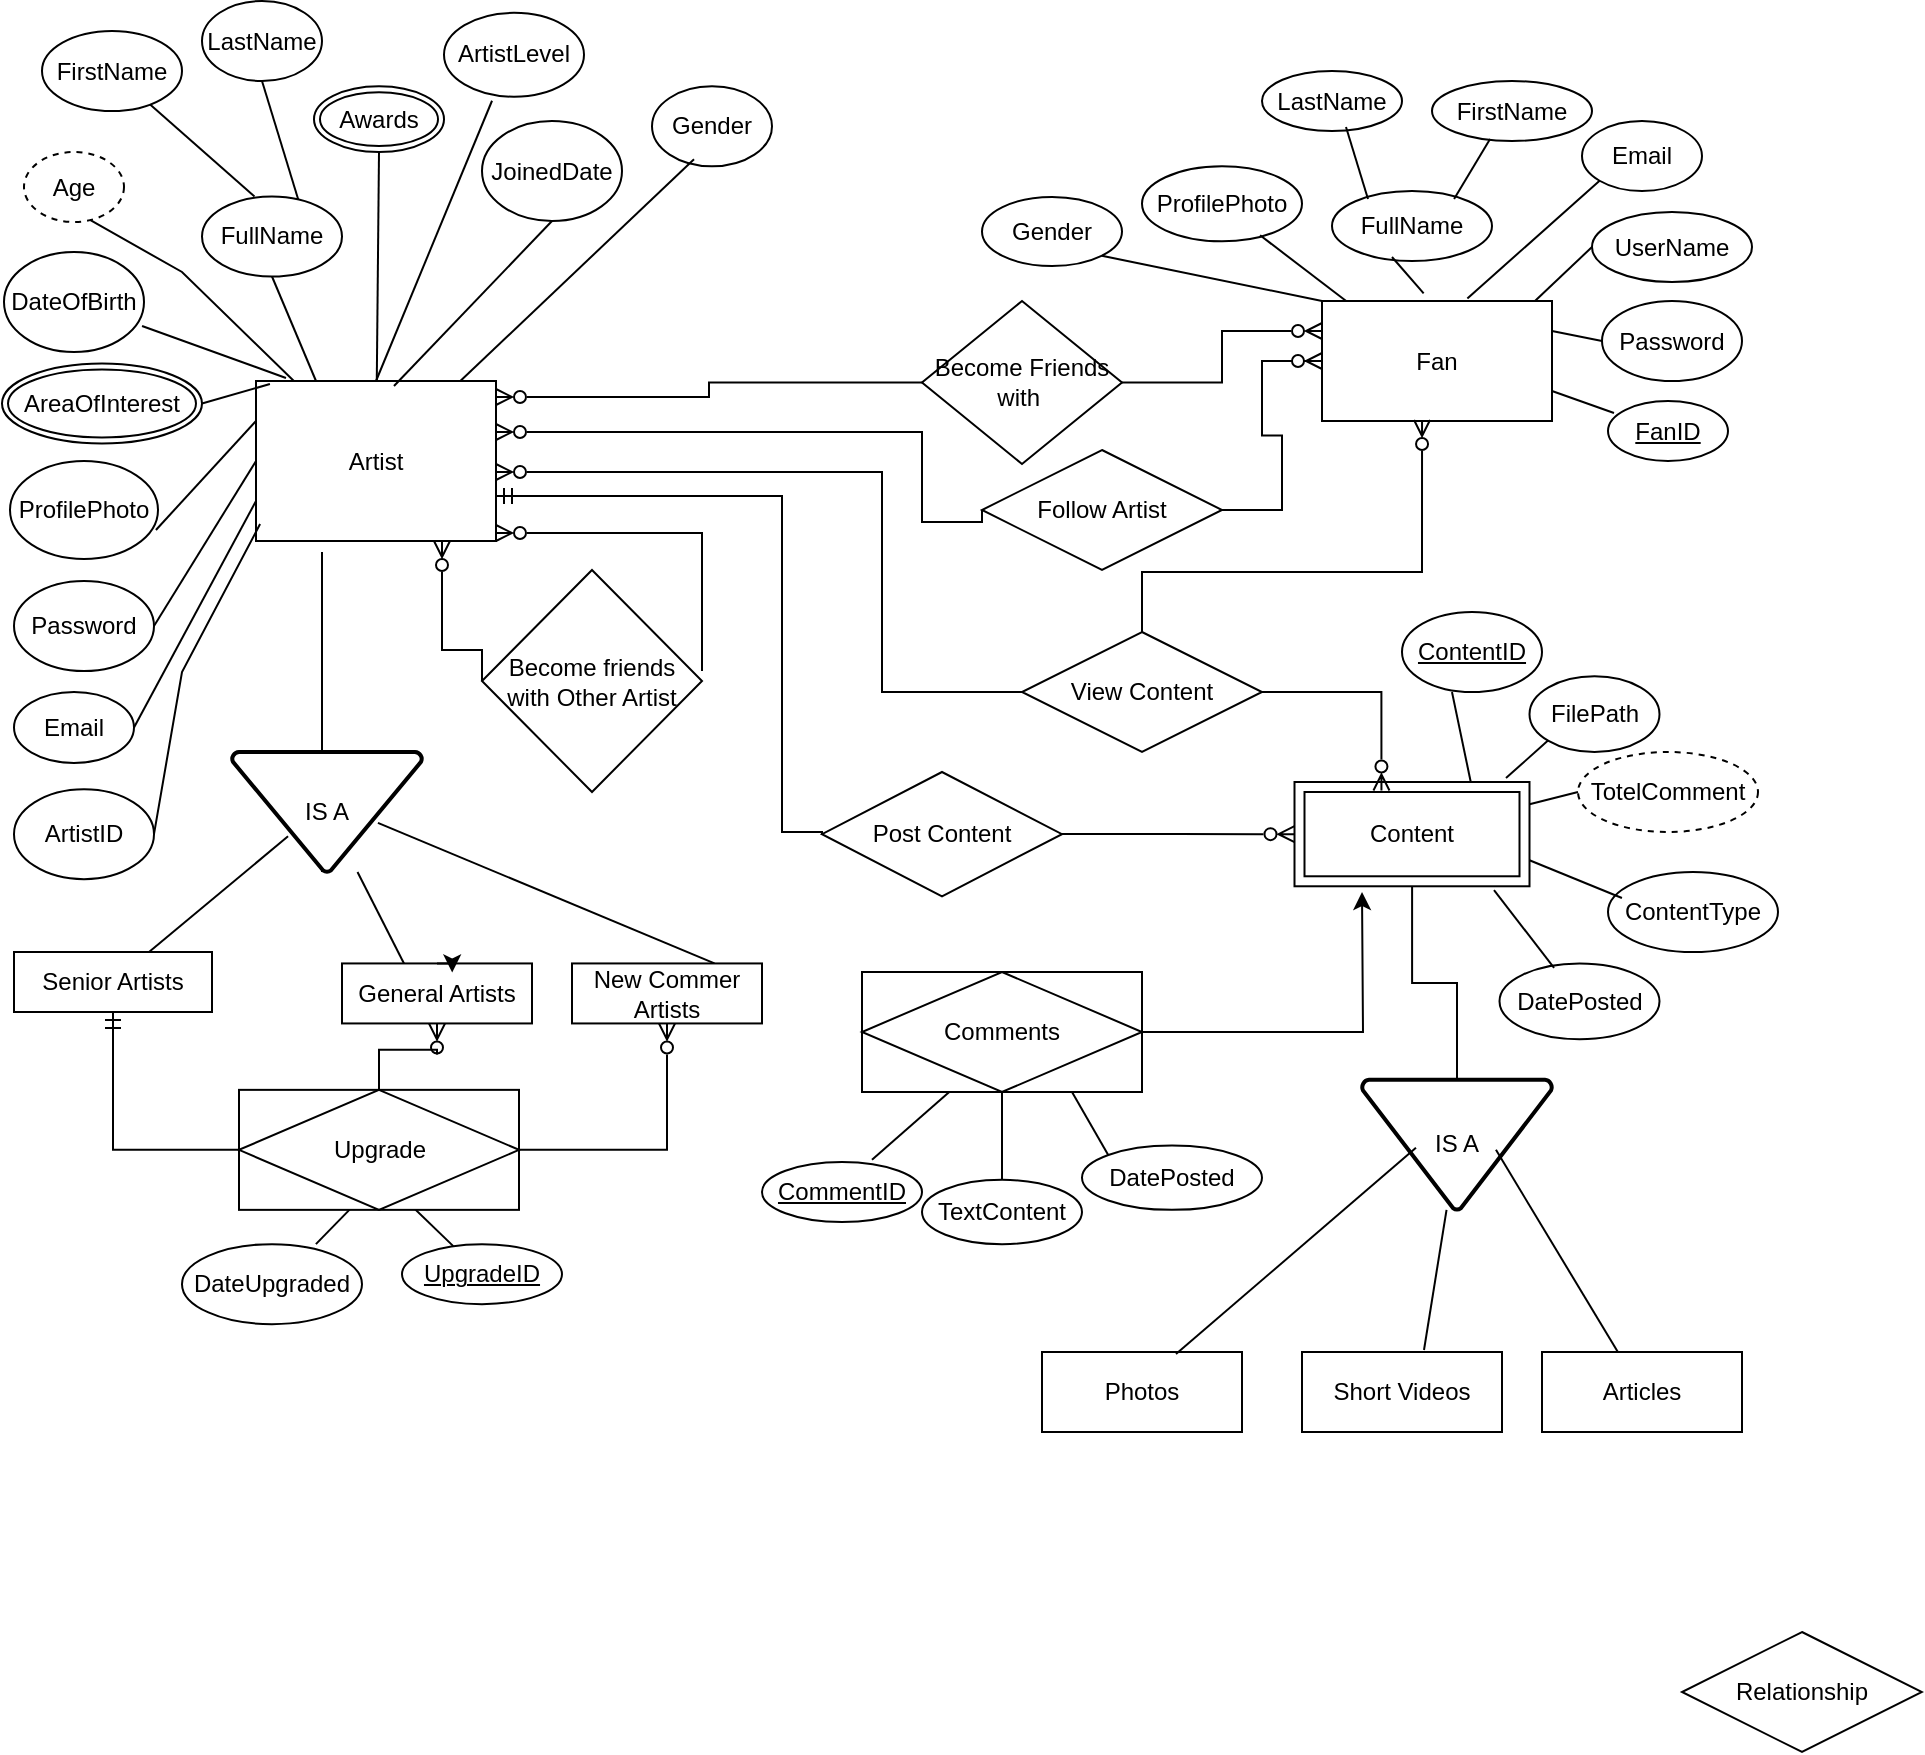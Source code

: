 <mxfile version="24.7.14">
  <diagram id="R2lEEEUBdFMjLlhIrx00" name="Page-1">
    <mxGraphModel dx="909" dy="477" grid="1" gridSize="10" guides="1" tooltips="1" connect="1" arrows="1" fold="1" page="1" pageScale="1" pageWidth="850" pageHeight="1100" math="0" shadow="0" extFonts="Permanent Marker^https://fonts.googleapis.com/css?family=Permanent+Marker">
      <root>
        <mxCell id="0" />
        <mxCell id="1" parent="0" />
        <mxCell id="9mGKXTDG_qa7bDeS5Nxo-1" value="Artist" style="rounded=0;whiteSpace=wrap;html=1;" parent="1" vertex="1">
          <mxGeometry x="227" y="224.5" width="120" height="80" as="geometry" />
        </mxCell>
        <mxCell id="9mGKXTDG_qa7bDeS5Nxo-2" value="Fan" style="rounded=0;whiteSpace=wrap;html=1;" parent="1" vertex="1">
          <mxGeometry x="760" y="184.5" width="115" height="60" as="geometry" />
        </mxCell>
        <mxCell id="9mGKXTDG_qa7bDeS5Nxo-6" value="Email" style="ellipse;whiteSpace=wrap;html=1;" parent="1" vertex="1">
          <mxGeometry x="106" y="380" width="60" height="35.5" as="geometry" />
        </mxCell>
        <mxCell id="9mGKXTDG_qa7bDeS5Nxo-7" value="Password" style="ellipse;whiteSpace=wrap;html=1;" parent="1" vertex="1">
          <mxGeometry x="106" y="324.5" width="70" height="45" as="geometry" />
        </mxCell>
        <mxCell id="9mGKXTDG_qa7bDeS5Nxo-8" value="ProfilePhoto" style="ellipse;whiteSpace=wrap;html=1;" parent="1" vertex="1">
          <mxGeometry x="104" y="264.5" width="74" height="49" as="geometry" />
        </mxCell>
        <mxCell id="9mGKXTDG_qa7bDeS5Nxo-9" value="Age" style="ellipse;whiteSpace=wrap;html=1;dashed=1;" parent="1" vertex="1">
          <mxGeometry x="111" y="110" width="50" height="35" as="geometry" />
        </mxCell>
        <mxCell id="9mGKXTDG_qa7bDeS5Nxo-10" value="DateOfBirth" style="ellipse;whiteSpace=wrap;html=1;" parent="1" vertex="1">
          <mxGeometry x="101" y="160" width="70" height="50" as="geometry" />
        </mxCell>
        <mxCell id="9mGKXTDG_qa7bDeS5Nxo-11" value="FullName" style="ellipse;whiteSpace=wrap;html=1;" parent="1" vertex="1">
          <mxGeometry x="200" y="132.25" width="70" height="40" as="geometry" />
        </mxCell>
        <mxCell id="9mGKXTDG_qa7bDeS5Nxo-12" value="ArtistLevel" style="ellipse;whiteSpace=wrap;html=1;" parent="1" vertex="1">
          <mxGeometry x="321" y="40.43" width="70" height="41.93" as="geometry" />
        </mxCell>
        <mxCell id="9mGKXTDG_qa7bDeS5Nxo-14" value="Gender" style="ellipse;whiteSpace=wrap;html=1;" parent="1" vertex="1">
          <mxGeometry x="425" y="77.14" width="60" height="40" as="geometry" />
        </mxCell>
        <mxCell id="9mGKXTDG_qa7bDeS5Nxo-15" value="ArtistID" style="ellipse;whiteSpace=wrap;html=1;" parent="1" vertex="1">
          <mxGeometry x="106" y="428.57" width="70" height="45" as="geometry" />
        </mxCell>
        <mxCell id="9mGKXTDG_qa7bDeS5Nxo-17" value="" style="endArrow=none;html=1;rounded=0;entryX=1;entryY=0.5;entryDx=0;entryDy=0;exitX=0.058;exitY=0.019;exitDx=0;exitDy=0;exitPerimeter=0;" parent="1" source="9mGKXTDG_qa7bDeS5Nxo-1" target="9mGKXTDG_qa7bDeS5Nxo-46" edge="1">
          <mxGeometry width="50" height="50" relative="1" as="geometry">
            <mxPoint x="220" y="240" as="sourcePoint" />
            <mxPoint x="146.02" y="190.02" as="targetPoint" />
            <Array as="points" />
          </mxGeometry>
        </mxCell>
        <mxCell id="9mGKXTDG_qa7bDeS5Nxo-18" value="" style="endArrow=none;html=1;rounded=0;entryX=0.986;entryY=0.704;entryDx=0;entryDy=0;entryPerimeter=0;exitX=0;exitY=0.25;exitDx=0;exitDy=0;" parent="1" target="9mGKXTDG_qa7bDeS5Nxo-8" edge="1" source="9mGKXTDG_qa7bDeS5Nxo-1">
          <mxGeometry width="50" height="50" relative="1" as="geometry">
            <mxPoint x="230" y="260" as="sourcePoint" />
            <mxPoint x="156.999" y="190.005" as="targetPoint" />
          </mxGeometry>
        </mxCell>
        <mxCell id="9mGKXTDG_qa7bDeS5Nxo-19" value="" style="endArrow=none;html=1;rounded=0;exitX=0;exitY=0.75;exitDx=0;exitDy=0;entryX=1;entryY=0.5;entryDx=0;entryDy=0;" parent="1" source="9mGKXTDG_qa7bDeS5Nxo-1" target="9mGKXTDG_qa7bDeS5Nxo-6" edge="1">
          <mxGeometry width="50" height="50" relative="1" as="geometry">
            <mxPoint x="240" y="284.995" as="sourcePoint" />
            <mxPoint x="159.999" y="251.655" as="targetPoint" />
          </mxGeometry>
        </mxCell>
        <mxCell id="9mGKXTDG_qa7bDeS5Nxo-20" value="" style="endArrow=none;html=1;rounded=0;entryX=1;entryY=0.5;entryDx=0;entryDy=0;exitX=0.017;exitY=0.894;exitDx=0;exitDy=0;exitPerimeter=0;" parent="1" source="9mGKXTDG_qa7bDeS5Nxo-1" target="9mGKXTDG_qa7bDeS5Nxo-15" edge="1">
          <mxGeometry width="50" height="50" relative="1" as="geometry">
            <mxPoint x="230" y="280" as="sourcePoint" />
            <mxPoint x="189.999" y="291.005" as="targetPoint" />
            <Array as="points">
              <mxPoint x="190" y="370" />
            </Array>
          </mxGeometry>
        </mxCell>
        <mxCell id="9mGKXTDG_qa7bDeS5Nxo-22" value="" style="endArrow=none;html=1;rounded=0;exitX=0.125;exitY=-0.019;exitDx=0;exitDy=0;entryX=0.986;entryY=0.74;entryDx=0;entryDy=0;entryPerimeter=0;exitPerimeter=0;" parent="1" source="9mGKXTDG_qa7bDeS5Nxo-1" target="9mGKXTDG_qa7bDeS5Nxo-10" edge="1">
          <mxGeometry width="50" height="50" relative="1" as="geometry">
            <mxPoint x="250" y="225" as="sourcePoint" />
            <mxPoint x="176.999" y="146.655" as="targetPoint" />
          </mxGeometry>
        </mxCell>
        <mxCell id="9mGKXTDG_qa7bDeS5Nxo-23" value="" style="endArrow=none;html=1;rounded=0;entryX=0.66;entryY=0.971;entryDx=0;entryDy=0;entryPerimeter=0;" parent="1" target="9mGKXTDG_qa7bDeS5Nxo-9" edge="1" source="9mGKXTDG_qa7bDeS5Nxo-1">
          <mxGeometry width="50" height="50" relative="1" as="geometry">
            <mxPoint x="240" y="230" as="sourcePoint" />
            <mxPoint x="296.999" y="125.005" as="targetPoint" />
            <Array as="points">
              <mxPoint x="190" y="170" />
            </Array>
          </mxGeometry>
        </mxCell>
        <mxCell id="9mGKXTDG_qa7bDeS5Nxo-24" value="" style="endArrow=none;html=1;rounded=0;entryX=0.343;entryY=1.048;entryDx=0;entryDy=0;entryPerimeter=0;exitX=0.5;exitY=0;exitDx=0;exitDy=0;" parent="1" source="9mGKXTDG_qa7bDeS5Nxo-1" edge="1" target="9mGKXTDG_qa7bDeS5Nxo-12">
          <mxGeometry width="50" height="50" relative="1" as="geometry">
            <mxPoint x="280" y="220" as="sourcePoint" />
            <mxPoint x="210" y="90" as="targetPoint" />
            <Array as="points" />
          </mxGeometry>
        </mxCell>
        <mxCell id="9mGKXTDG_qa7bDeS5Nxo-25" value="" style="endArrow=none;html=1;rounded=0;entryX=0.5;entryY=1;entryDx=0;entryDy=0;exitX=0.25;exitY=0;exitDx=0;exitDy=0;" parent="1" target="9mGKXTDG_qa7bDeS5Nxo-11" edge="1" source="9mGKXTDG_qa7bDeS5Nxo-1">
          <mxGeometry width="50" height="50" relative="1" as="geometry">
            <mxPoint x="320" y="228" as="sourcePoint" />
            <mxPoint x="357.999" y="150.005" as="targetPoint" />
          </mxGeometry>
        </mxCell>
        <mxCell id="9mGKXTDG_qa7bDeS5Nxo-26" value="" style="endArrow=none;html=1;rounded=0;entryX=0.35;entryY=0.913;entryDx=0;entryDy=0;entryPerimeter=0;" parent="1" source="9mGKXTDG_qa7bDeS5Nxo-1" target="9mGKXTDG_qa7bDeS5Nxo-14" edge="1">
          <mxGeometry width="50" height="50" relative="1" as="geometry">
            <mxPoint x="280" y="220" as="sourcePoint" />
            <mxPoint x="379.999" y="190.005" as="targetPoint" />
          </mxGeometry>
        </mxCell>
        <mxCell id="9mGKXTDG_qa7bDeS5Nxo-27" value="" style="endArrow=none;html=1;rounded=0;entryX=0.5;entryY=1;entryDx=0;entryDy=0;" parent="1" source="9mGKXTDG_qa7bDeS5Nxo-1" target="9mGKXTDG_qa7bDeS5Nxo-44" edge="1">
          <mxGeometry width="50" height="50" relative="1" as="geometry">
            <mxPoint x="270" y="220" as="sourcePoint" />
            <mxPoint x="278" y="176.52" as="targetPoint" />
          </mxGeometry>
        </mxCell>
        <mxCell id="9mGKXTDG_qa7bDeS5Nxo-28" value="FirstName" style="ellipse;whiteSpace=wrap;html=1;" parent="1" vertex="1">
          <mxGeometry x="120" y="49.5" width="70" height="40" as="geometry" />
        </mxCell>
        <mxCell id="9mGKXTDG_qa7bDeS5Nxo-29" value="LastName" style="ellipse;whiteSpace=wrap;html=1;" parent="1" vertex="1">
          <mxGeometry x="200" y="34.5" width="60" height="40" as="geometry" />
        </mxCell>
        <mxCell id="9mGKXTDG_qa7bDeS5Nxo-30" value="" style="endArrow=none;html=1;rounded=0;exitX=0.375;exitY=0;exitDx=0;exitDy=0;exitPerimeter=0;" parent="1" source="9mGKXTDG_qa7bDeS5Nxo-11" edge="1" target="9mGKXTDG_qa7bDeS5Nxo-28">
          <mxGeometry width="50" height="50" relative="1" as="geometry">
            <mxPoint x="230" y="310" as="sourcePoint" />
            <mxPoint x="320" y="57.86" as="targetPoint" />
          </mxGeometry>
        </mxCell>
        <mxCell id="9mGKXTDG_qa7bDeS5Nxo-31" value="" style="endArrow=none;html=1;rounded=0;exitX=0.688;exitY=0.04;exitDx=0;exitDy=0;exitPerimeter=0;entryX=0.5;entryY=1;entryDx=0;entryDy=0;" parent="1" source="9mGKXTDG_qa7bDeS5Nxo-11" edge="1" target="9mGKXTDG_qa7bDeS5Nxo-29">
          <mxGeometry width="50" height="50" relative="1" as="geometry">
            <mxPoint x="370" y="110" as="sourcePoint" />
            <mxPoint x="373.787" y="52.002" as="targetPoint" />
          </mxGeometry>
        </mxCell>
        <mxCell id="9mGKXTDG_qa7bDeS5Nxo-34" value="JoinedDate" style="ellipse;whiteSpace=wrap;html=1;" parent="1" vertex="1">
          <mxGeometry x="340" y="94.5" width="70" height="50" as="geometry" />
        </mxCell>
        <mxCell id="9mGKXTDG_qa7bDeS5Nxo-37" value="" style="endArrow=none;html=1;rounded=0;entryX=0.5;entryY=1;entryDx=0;entryDy=0;exitX=0.575;exitY=0.031;exitDx=0;exitDy=0;exitPerimeter=0;" parent="1" source="9mGKXTDG_qa7bDeS5Nxo-1" target="9mGKXTDG_qa7bDeS5Nxo-34" edge="1">
          <mxGeometry width="50" height="50" relative="1" as="geometry">
            <mxPoint x="300" y="220" as="sourcePoint" />
            <mxPoint x="388" y="248" as="targetPoint" />
            <Array as="points" />
          </mxGeometry>
        </mxCell>
        <mxCell id="9mGKXTDG_qa7bDeS5Nxo-39" value="" style="endArrow=none;html=1;rounded=0;entryX=1;entryY=0.5;entryDx=0;entryDy=0;exitX=0;exitY=0.5;exitDx=0;exitDy=0;" parent="1" source="9mGKXTDG_qa7bDeS5Nxo-1" target="9mGKXTDG_qa7bDeS5Nxo-7" edge="1">
          <mxGeometry width="50" height="50" relative="1" as="geometry">
            <mxPoint x="230" y="240" as="sourcePoint" />
            <mxPoint x="151" y="197" as="targetPoint" />
          </mxGeometry>
        </mxCell>
        <mxCell id="9mGKXTDG_qa7bDeS5Nxo-44" value="Awards" style="ellipse;shape=doubleEllipse;margin=3;whiteSpace=wrap;html=1;align=center;" parent="1" vertex="1">
          <mxGeometry x="256" y="77.14" width="65" height="32.86" as="geometry" />
        </mxCell>
        <mxCell id="9mGKXTDG_qa7bDeS5Nxo-46" value="AreaOfInterest" style="ellipse;shape=doubleEllipse;margin=3;whiteSpace=wrap;html=1;align=center;" parent="1" vertex="1">
          <mxGeometry x="100" y="215.75" width="100" height="40" as="geometry" />
        </mxCell>
        <mxCell id="srRfTzQ2wNrr3aea_epK-1" value="FanID" style="ellipse;whiteSpace=wrap;html=1;align=center;fontStyle=4;" vertex="1" parent="1">
          <mxGeometry x="903" y="234.5" width="60" height="30" as="geometry" />
        </mxCell>
        <mxCell id="srRfTzQ2wNrr3aea_epK-2" value="Password" style="ellipse;whiteSpace=wrap;html=1;align=center;" vertex="1" parent="1">
          <mxGeometry x="900" y="184.5" width="70" height="40" as="geometry" />
        </mxCell>
        <mxCell id="srRfTzQ2wNrr3aea_epK-3" value="FullName" style="ellipse;whiteSpace=wrap;html=1;align=center;" vertex="1" parent="1">
          <mxGeometry x="765" y="129.5" width="80" height="35" as="geometry" />
        </mxCell>
        <mxCell id="srRfTzQ2wNrr3aea_epK-4" value="Email" style="ellipse;whiteSpace=wrap;html=1;align=center;" vertex="1" parent="1">
          <mxGeometry x="890" y="94.5" width="60" height="35" as="geometry" />
        </mxCell>
        <mxCell id="srRfTzQ2wNrr3aea_epK-5" value="UserName" style="ellipse;whiteSpace=wrap;html=1;align=center;" vertex="1" parent="1">
          <mxGeometry x="895" y="140" width="80" height="35" as="geometry" />
        </mxCell>
        <mxCell id="srRfTzQ2wNrr3aea_epK-6" value="FirstName" style="ellipse;whiteSpace=wrap;html=1;align=center;" vertex="1" parent="1">
          <mxGeometry x="815" y="74.5" width="80" height="30" as="geometry" />
        </mxCell>
        <mxCell id="srRfTzQ2wNrr3aea_epK-7" value="LastName" style="ellipse;whiteSpace=wrap;html=1;align=center;" vertex="1" parent="1">
          <mxGeometry x="730" y="69.5" width="70" height="30" as="geometry" />
        </mxCell>
        <mxCell id="srRfTzQ2wNrr3aea_epK-8" value="ProfilePhoto" style="ellipse;whiteSpace=wrap;html=1;align=center;" vertex="1" parent="1">
          <mxGeometry x="670" y="117.14" width="80" height="37.5" as="geometry" />
        </mxCell>
        <mxCell id="srRfTzQ2wNrr3aea_epK-9" value="Gender" style="ellipse;whiteSpace=wrap;html=1;align=center;" vertex="1" parent="1">
          <mxGeometry x="590" y="132.5" width="70" height="34.5" as="geometry" />
        </mxCell>
        <mxCell id="srRfTzQ2wNrr3aea_epK-13" value="" style="endArrow=none;html=1;rounded=0;exitX=1;exitY=1;exitDx=0;exitDy=0;entryX=0;entryY=0;entryDx=0;entryDy=0;" edge="1" parent="1" source="srRfTzQ2wNrr3aea_epK-9" target="9mGKXTDG_qa7bDeS5Nxo-2">
          <mxGeometry relative="1" as="geometry">
            <mxPoint x="730" y="244.5" as="sourcePoint" />
            <mxPoint x="890" y="244.5" as="targetPoint" />
          </mxGeometry>
        </mxCell>
        <mxCell id="srRfTzQ2wNrr3aea_epK-14" value="" style="endArrow=none;html=1;rounded=0;exitX=0.738;exitY=0.92;exitDx=0;exitDy=0;exitPerimeter=0;entryX=0.105;entryY=0;entryDx=0;entryDy=0;entryPerimeter=0;" edge="1" parent="1" source="srRfTzQ2wNrr3aea_epK-8" target="9mGKXTDG_qa7bDeS5Nxo-2">
          <mxGeometry relative="1" as="geometry">
            <mxPoint x="780" y="144.5" as="sourcePoint" />
            <mxPoint x="790" y="194.5" as="targetPoint" />
          </mxGeometry>
        </mxCell>
        <mxCell id="srRfTzQ2wNrr3aea_epK-15" value="" style="endArrow=none;html=1;rounded=0;entryX=0.442;entryY=-0.064;entryDx=0;entryDy=0;entryPerimeter=0;exitX=0.375;exitY=0.943;exitDx=0;exitDy=0;exitPerimeter=0;" edge="1" parent="1" source="srRfTzQ2wNrr3aea_epK-3" target="9mGKXTDG_qa7bDeS5Nxo-2">
          <mxGeometry relative="1" as="geometry">
            <mxPoint x="830" y="124.5" as="sourcePoint" />
            <mxPoint x="848" y="179.5" as="targetPoint" />
          </mxGeometry>
        </mxCell>
        <mxCell id="srRfTzQ2wNrr3aea_epK-16" value="" style="endArrow=none;html=1;rounded=0;exitX=0.6;exitY=0.933;exitDx=0;exitDy=0;exitPerimeter=0;entryX=0.225;entryY=0.114;entryDx=0;entryDy=0;entryPerimeter=0;" edge="1" parent="1" source="srRfTzQ2wNrr3aea_epK-7" target="srRfTzQ2wNrr3aea_epK-3">
          <mxGeometry relative="1" as="geometry">
            <mxPoint x="807" y="69.5" as="sourcePoint" />
            <mxPoint x="823" y="124.5" as="targetPoint" />
          </mxGeometry>
        </mxCell>
        <mxCell id="srRfTzQ2wNrr3aea_epK-17" value="" style="endArrow=none;html=1;rounded=0;exitX=0.763;exitY=0.114;exitDx=0;exitDy=0;exitPerimeter=0;entryX=0.363;entryY=0.967;entryDx=0;entryDy=0;entryPerimeter=0;" edge="1" parent="1" source="srRfTzQ2wNrr3aea_epK-3" target="srRfTzQ2wNrr3aea_epK-6">
          <mxGeometry relative="1" as="geometry">
            <mxPoint x="822" y="77.5" as="sourcePoint" />
            <mxPoint x="828" y="103.5" as="targetPoint" />
          </mxGeometry>
        </mxCell>
        <mxCell id="srRfTzQ2wNrr3aea_epK-18" value="" style="endArrow=none;html=1;rounded=0;entryX=0.632;entryY=-0.021;entryDx=0;entryDy=0;entryPerimeter=0;exitX=0;exitY=1;exitDx=0;exitDy=0;" edge="1" parent="1" source="srRfTzQ2wNrr3aea_epK-4" target="9mGKXTDG_qa7bDeS5Nxo-2">
          <mxGeometry relative="1" as="geometry">
            <mxPoint x="890" y="125.5" as="sourcePoint" />
            <mxPoint x="882" y="184.5" as="targetPoint" />
          </mxGeometry>
        </mxCell>
        <mxCell id="srRfTzQ2wNrr3aea_epK-21" value="" style="endArrow=none;html=1;rounded=0;entryX=0.926;entryY=0;entryDx=0;entryDy=0;entryPerimeter=0;exitX=0;exitY=0.5;exitDx=0;exitDy=0;" edge="1" parent="1" source="srRfTzQ2wNrr3aea_epK-5" target="9mGKXTDG_qa7bDeS5Nxo-2">
          <mxGeometry relative="1" as="geometry">
            <mxPoint x="908" y="134.5" as="sourcePoint" />
            <mxPoint x="850" y="193.5" as="targetPoint" />
          </mxGeometry>
        </mxCell>
        <mxCell id="srRfTzQ2wNrr3aea_epK-22" value="" style="endArrow=none;html=1;rounded=0;entryX=1;entryY=0.25;entryDx=0;entryDy=0;exitX=0;exitY=0.5;exitDx=0;exitDy=0;" edge="1" parent="1" source="srRfTzQ2wNrr3aea_epK-2" target="9mGKXTDG_qa7bDeS5Nxo-2">
          <mxGeometry relative="1" as="geometry">
            <mxPoint x="918" y="144.5" as="sourcePoint" />
            <mxPoint x="860" y="203.5" as="targetPoint" />
          </mxGeometry>
        </mxCell>
        <mxCell id="srRfTzQ2wNrr3aea_epK-23" value="" style="endArrow=none;html=1;rounded=0;entryX=1;entryY=0.75;entryDx=0;entryDy=0;exitX=0.05;exitY=0.2;exitDx=0;exitDy=0;exitPerimeter=0;" edge="1" parent="1" source="srRfTzQ2wNrr3aea_epK-1" target="9mGKXTDG_qa7bDeS5Nxo-2">
          <mxGeometry relative="1" as="geometry">
            <mxPoint x="928" y="154.5" as="sourcePoint" />
            <mxPoint x="870" y="213.5" as="targetPoint" />
          </mxGeometry>
        </mxCell>
        <mxCell id="srRfTzQ2wNrr3aea_epK-123" style="edgeStyle=orthogonalEdgeStyle;rounded=0;orthogonalLoop=1;jettySize=auto;html=1;endArrow=none;endFill=0;" edge="1" parent="1" source="srRfTzQ2wNrr3aea_epK-24" target="srRfTzQ2wNrr3aea_epK-114">
          <mxGeometry relative="1" as="geometry" />
        </mxCell>
        <mxCell id="srRfTzQ2wNrr3aea_epK-24" value="Content" style="shape=ext;margin=3;double=1;whiteSpace=wrap;html=1;align=center;" vertex="1" parent="1">
          <mxGeometry x="746.25" y="425" width="117.5" height="52.14" as="geometry" />
        </mxCell>
        <mxCell id="srRfTzQ2wNrr3aea_epK-25" value="ContentID" style="ellipse;whiteSpace=wrap;html=1;align=center;fontStyle=4;" vertex="1" parent="1">
          <mxGeometry x="800" y="340" width="70" height="40" as="geometry" />
        </mxCell>
        <mxCell id="srRfTzQ2wNrr3aea_epK-26" value="TotelComment" style="ellipse;whiteSpace=wrap;html=1;align=center;dashed=1;" vertex="1" parent="1">
          <mxGeometry x="888" y="410" width="90" height="40" as="geometry" />
        </mxCell>
        <mxCell id="srRfTzQ2wNrr3aea_epK-27" value="DatePosted" style="ellipse;whiteSpace=wrap;html=1;align=center;" vertex="1" parent="1">
          <mxGeometry x="848.75" y="515.72" width="80" height="37.86" as="geometry" />
        </mxCell>
        <mxCell id="srRfTzQ2wNrr3aea_epK-28" value="ContentType" style="ellipse;whiteSpace=wrap;html=1;align=center;" vertex="1" parent="1">
          <mxGeometry x="903" y="470" width="85" height="40" as="geometry" />
        </mxCell>
        <mxCell id="srRfTzQ2wNrr3aea_epK-29" value="FilePath" style="ellipse;whiteSpace=wrap;html=1;align=center;" vertex="1" parent="1">
          <mxGeometry x="863.75" y="372.14" width="65" height="37.86" as="geometry" />
        </mxCell>
        <mxCell id="srRfTzQ2wNrr3aea_epK-30" style="edgeStyle=orthogonalEdgeStyle;rounded=0;orthogonalLoop=1;jettySize=auto;html=1;exitX=0.5;exitY=1;exitDx=0;exitDy=0;" edge="1" parent="1" source="srRfTzQ2wNrr3aea_epK-29" target="srRfTzQ2wNrr3aea_epK-29">
          <mxGeometry relative="1" as="geometry" />
        </mxCell>
        <mxCell id="srRfTzQ2wNrr3aea_epK-31" value="" style="endArrow=none;html=1;rounded=0;entryX=0.357;entryY=1;entryDx=0;entryDy=0;exitX=0.75;exitY=0;exitDx=0;exitDy=0;entryPerimeter=0;" edge="1" parent="1" source="srRfTzQ2wNrr3aea_epK-24" target="srRfTzQ2wNrr3aea_epK-25">
          <mxGeometry relative="1" as="geometry">
            <mxPoint x="989.5" y="293.86" as="sourcePoint" />
            <mxPoint x="941.5" y="427.86" as="targetPoint" />
          </mxGeometry>
        </mxCell>
        <mxCell id="srRfTzQ2wNrr3aea_epK-32" value="" style="endArrow=none;html=1;rounded=0;entryX=0;entryY=1;entryDx=0;entryDy=0;exitX=0.9;exitY=-0.038;exitDx=0;exitDy=0;exitPerimeter=0;" edge="1" parent="1" source="srRfTzQ2wNrr3aea_epK-24" target="srRfTzQ2wNrr3aea_epK-29">
          <mxGeometry relative="1" as="geometry">
            <mxPoint x="936.5" y="459.86" as="sourcePoint" />
            <mxPoint x="951.5" y="437.86" as="targetPoint" />
          </mxGeometry>
        </mxCell>
        <mxCell id="srRfTzQ2wNrr3aea_epK-33" value="" style="endArrow=none;html=1;rounded=0;entryX=0;entryY=0.5;entryDx=0;entryDy=0;" edge="1" parent="1" source="srRfTzQ2wNrr3aea_epK-24" target="srRfTzQ2wNrr3aea_epK-26">
          <mxGeometry relative="1" as="geometry">
            <mxPoint x="946.5" y="469.86" as="sourcePoint" />
            <mxPoint x="974.711" y="483.251" as="targetPoint" />
          </mxGeometry>
        </mxCell>
        <mxCell id="srRfTzQ2wNrr3aea_epK-34" value="" style="endArrow=none;html=1;rounded=0;entryX=0.082;entryY=0.325;entryDx=0;entryDy=0;exitX=1;exitY=0.75;exitDx=0;exitDy=0;entryPerimeter=0;" edge="1" parent="1" source="srRfTzQ2wNrr3aea_epK-24" target="srRfTzQ2wNrr3aea_epK-28">
          <mxGeometry relative="1" as="geometry">
            <mxPoint x="956.5" y="479.86" as="sourcePoint" />
            <mxPoint x="971.5" y="457.86" as="targetPoint" />
          </mxGeometry>
        </mxCell>
        <mxCell id="srRfTzQ2wNrr3aea_epK-35" value="" style="endArrow=none;html=1;rounded=0;entryX=0.341;entryY=0.06;entryDx=0;entryDy=0;exitX=0.849;exitY=1.036;exitDx=0;exitDy=0;entryPerimeter=0;exitPerimeter=0;" edge="1" parent="1" source="srRfTzQ2wNrr3aea_epK-24" target="srRfTzQ2wNrr3aea_epK-27">
          <mxGeometry relative="1" as="geometry">
            <mxPoint x="966.5" y="489.86" as="sourcePoint" />
            <mxPoint x="981.5" y="467.86" as="targetPoint" />
          </mxGeometry>
        </mxCell>
        <mxCell id="srRfTzQ2wNrr3aea_epK-37" value="DatePosted" style="ellipse;whiteSpace=wrap;html=1;align=center;" vertex="1" parent="1">
          <mxGeometry x="640" y="606.79" width="90" height="32.14" as="geometry" />
        </mxCell>
        <mxCell id="srRfTzQ2wNrr3aea_epK-38" value="TextContent" style="ellipse;whiteSpace=wrap;html=1;align=center;" vertex="1" parent="1">
          <mxGeometry x="560" y="623.93" width="80" height="32.14" as="geometry" />
        </mxCell>
        <mxCell id="srRfTzQ2wNrr3aea_epK-39" value="CommentID" style="ellipse;whiteSpace=wrap;html=1;align=center;fontStyle=4;" vertex="1" parent="1">
          <mxGeometry x="480" y="615" width="80" height="30" as="geometry" />
        </mxCell>
        <mxCell id="srRfTzQ2wNrr3aea_epK-41" value="" style="endArrow=none;html=1;rounded=0;exitX=0.875;exitY=0.202;exitDx=0;exitDy=0;exitPerimeter=0;entryX=0.393;entryY=0.833;entryDx=0;entryDy=0;entryPerimeter=0;" edge="1" parent="1" target="srRfTzQ2wNrr3aea_epK-113">
          <mxGeometry width="50" height="50" relative="1" as="geometry">
            <mxPoint x="535" y="613.92" as="sourcePoint" />
            <mxPoint x="552.5" y="583.93" as="targetPoint" />
          </mxGeometry>
        </mxCell>
        <mxCell id="srRfTzQ2wNrr3aea_epK-42" value="" style="endArrow=none;html=1;rounded=0;exitX=0.5;exitY=0;exitDx=0;exitDy=0;" edge="1" parent="1" source="srRfTzQ2wNrr3aea_epK-38" target="srRfTzQ2wNrr3aea_epK-113">
          <mxGeometry width="50" height="50" relative="1" as="geometry">
            <mxPoint x="507" y="620.93" as="sourcePoint" />
            <mxPoint x="550" y="590" as="targetPoint" />
          </mxGeometry>
        </mxCell>
        <mxCell id="srRfTzQ2wNrr3aea_epK-43" value="" style="endArrow=none;html=1;rounded=0;entryX=0.75;entryY=1;entryDx=0;entryDy=0;exitX=0;exitY=0;exitDx=0;exitDy=0;" edge="1" parent="1" source="srRfTzQ2wNrr3aea_epK-37" target="srRfTzQ2wNrr3aea_epK-113">
          <mxGeometry width="50" height="50" relative="1" as="geometry">
            <mxPoint x="517" y="630.93" as="sourcePoint" />
            <mxPoint x="607.5" y="583.93" as="targetPoint" />
          </mxGeometry>
        </mxCell>
        <mxCell id="srRfTzQ2wNrr3aea_epK-45" value="UpgradeID" style="ellipse;whiteSpace=wrap;html=1;align=center;fontStyle=4;" vertex="1" parent="1">
          <mxGeometry x="300" y="656.07" width="80" height="30" as="geometry" />
        </mxCell>
        <mxCell id="srRfTzQ2wNrr3aea_epK-46" value="DateUpgraded" style="ellipse;whiteSpace=wrap;html=1;align=center;" vertex="1" parent="1">
          <mxGeometry x="190" y="656.07" width="90" height="40" as="geometry" />
        </mxCell>
        <mxCell id="srRfTzQ2wNrr3aea_epK-47" value="" style="endArrow=none;html=1;rounded=0;entryX=0.744;entryY=0;entryDx=0;entryDy=0;exitX=0.436;exitY=0.9;exitDx=0;exitDy=0;entryPerimeter=0;exitPerimeter=0;" edge="1" parent="1" source="srRfTzQ2wNrr3aea_epK-109" target="srRfTzQ2wNrr3aea_epK-46">
          <mxGeometry width="50" height="50" relative="1" as="geometry">
            <mxPoint x="217.975" y="792" as="sourcePoint" />
            <mxPoint x="650" y="813.5" as="targetPoint" />
          </mxGeometry>
        </mxCell>
        <mxCell id="srRfTzQ2wNrr3aea_epK-48" value="" style="endArrow=none;html=1;rounded=0;exitX=0.579;exitY=0.883;exitDx=0;exitDy=0;exitPerimeter=0;" edge="1" parent="1" source="srRfTzQ2wNrr3aea_epK-109" target="srRfTzQ2wNrr3aea_epK-45">
          <mxGeometry width="50" height="50" relative="1" as="geometry">
            <mxPoint x="246.035" y="793" as="sourcePoint" />
            <mxPoint x="290" y="840" as="targetPoint" />
          </mxGeometry>
        </mxCell>
        <mxCell id="srRfTzQ2wNrr3aea_epK-82" style="edgeStyle=orthogonalEdgeStyle;rounded=0;orthogonalLoop=1;jettySize=auto;html=1;exitX=0;exitY=0.5;exitDx=0;exitDy=0;endArrow=ERmandOne;endFill=0;" edge="1" parent="1" source="srRfTzQ2wNrr3aea_epK-49" target="9mGKXTDG_qa7bDeS5Nxo-1">
          <mxGeometry relative="1" as="geometry">
            <mxPoint x="360" y="282" as="targetPoint" />
            <Array as="points">
              <mxPoint x="510" y="450" />
              <mxPoint x="490" y="450" />
              <mxPoint x="490" y="282" />
            </Array>
          </mxGeometry>
        </mxCell>
        <mxCell id="srRfTzQ2wNrr3aea_epK-83" style="edgeStyle=orthogonalEdgeStyle;rounded=0;orthogonalLoop=1;jettySize=auto;html=1;entryX=0;entryY=0.5;entryDx=0;entryDy=0;endArrow=ERzeroToMany;endFill=0;" edge="1" parent="1" source="srRfTzQ2wNrr3aea_epK-49" target="srRfTzQ2wNrr3aea_epK-24">
          <mxGeometry relative="1" as="geometry" />
        </mxCell>
        <mxCell id="srRfTzQ2wNrr3aea_epK-49" value="Post Content" style="shape=rhombus;perimeter=rhombusPerimeter;whiteSpace=wrap;html=1;align=center;rotation=0;" vertex="1" parent="1">
          <mxGeometry x="510" y="420" width="120" height="62.14" as="geometry" />
        </mxCell>
        <mxCell id="srRfTzQ2wNrr3aea_epK-50" value="Relationship" style="shape=rhombus;perimeter=rhombusPerimeter;whiteSpace=wrap;html=1;align=center;" vertex="1" parent="1">
          <mxGeometry x="940" y="850" width="120" height="60" as="geometry" />
        </mxCell>
        <mxCell id="srRfTzQ2wNrr3aea_epK-93" style="edgeStyle=orthogonalEdgeStyle;rounded=0;orthogonalLoop=1;jettySize=auto;html=1;endArrow=ERzeroToMany;endFill=0;" edge="1" parent="1" source="srRfTzQ2wNrr3aea_epK-51" target="9mGKXTDG_qa7bDeS5Nxo-1">
          <mxGeometry relative="1" as="geometry">
            <Array as="points">
              <mxPoint x="540" y="380" />
              <mxPoint x="540" y="270" />
            </Array>
          </mxGeometry>
        </mxCell>
        <mxCell id="srRfTzQ2wNrr3aea_epK-51" value="View Content" style="shape=rhombus;perimeter=rhombusPerimeter;whiteSpace=wrap;html=1;align=center;" vertex="1" parent="1">
          <mxGeometry x="610" y="350" width="120" height="60" as="geometry" />
        </mxCell>
        <mxCell id="srRfTzQ2wNrr3aea_epK-86" style="edgeStyle=orthogonalEdgeStyle;rounded=0;orthogonalLoop=1;jettySize=auto;html=1;endArrow=ERzeroToMany;endFill=0;entryX=1;entryY=0.1;entryDx=0;entryDy=0;entryPerimeter=0;" edge="1" parent="1" source="srRfTzQ2wNrr3aea_epK-53" target="9mGKXTDG_qa7bDeS5Nxo-1">
          <mxGeometry relative="1" as="geometry">
            <mxPoint x="390" y="240" as="targetPoint" />
            <Array as="points" />
          </mxGeometry>
        </mxCell>
        <mxCell id="srRfTzQ2wNrr3aea_epK-87" style="edgeStyle=orthogonalEdgeStyle;rounded=0;orthogonalLoop=1;jettySize=auto;html=1;entryX=0;entryY=0.25;entryDx=0;entryDy=0;endArrow=ERzeroToMany;endFill=0;" edge="1" parent="1" source="srRfTzQ2wNrr3aea_epK-53" target="9mGKXTDG_qa7bDeS5Nxo-2">
          <mxGeometry relative="1" as="geometry" />
        </mxCell>
        <mxCell id="srRfTzQ2wNrr3aea_epK-53" value="Become Friends with&amp;nbsp;" style="shape=rhombus;perimeter=rhombusPerimeter;whiteSpace=wrap;html=1;align=center;" vertex="1" parent="1">
          <mxGeometry x="560" y="184.5" width="100" height="81.5" as="geometry" />
        </mxCell>
        <mxCell id="srRfTzQ2wNrr3aea_epK-80" value="" style="edgeStyle=orthogonalEdgeStyle;rounded=0;orthogonalLoop=1;jettySize=auto;html=1;exitX=1;exitY=0.5;exitDx=0;exitDy=0;endArrow=ERzeroToMany;endFill=0;" edge="1" parent="1">
          <mxGeometry relative="1" as="geometry">
            <mxPoint x="450" y="369.5" as="sourcePoint" />
            <mxPoint x="347" y="300.5" as="targetPoint" />
            <Array as="points">
              <mxPoint x="450" y="300.5" />
            </Array>
          </mxGeometry>
        </mxCell>
        <mxCell id="srRfTzQ2wNrr3aea_epK-81" style="edgeStyle=orthogonalEdgeStyle;rounded=0;orthogonalLoop=1;jettySize=auto;html=1;exitX=0;exitY=0.5;exitDx=0;exitDy=0;endArrow=ERzeroToMany;endFill=0;" edge="1" parent="1" source="srRfTzQ2wNrr3aea_epK-54" target="9mGKXTDG_qa7bDeS5Nxo-1">
          <mxGeometry relative="1" as="geometry">
            <mxPoint x="320" y="310" as="targetPoint" />
            <Array as="points">
              <mxPoint x="340" y="359" />
              <mxPoint x="320" y="359" />
            </Array>
          </mxGeometry>
        </mxCell>
        <mxCell id="srRfTzQ2wNrr3aea_epK-54" value="Become friends with Other Artist" style="shape=rhombus;perimeter=rhombusPerimeter;whiteSpace=wrap;html=1;align=center;" vertex="1" parent="1">
          <mxGeometry x="340" y="319" width="110" height="111" as="geometry" />
        </mxCell>
        <mxCell id="srRfTzQ2wNrr3aea_epK-55" value="Follow Artist" style="shape=rhombus;perimeter=rhombusPerimeter;whiteSpace=wrap;html=1;align=center;" vertex="1" parent="1">
          <mxGeometry x="590" y="259" width="120" height="60" as="geometry" />
        </mxCell>
        <mxCell id="srRfTzQ2wNrr3aea_epK-72" value="" style="edgeStyle=entityRelationEdgeStyle;fontSize=12;html=1;endArrow=ERzeroToMany;endFill=1;rounded=0;entryX=0;entryY=0.5;entryDx=0;entryDy=0;exitX=1;exitY=0.5;exitDx=0;exitDy=0;" edge="1" parent="1" source="srRfTzQ2wNrr3aea_epK-55" target="9mGKXTDG_qa7bDeS5Nxo-2">
          <mxGeometry width="100" height="100" relative="1" as="geometry">
            <mxPoint x="650" y="280" as="sourcePoint" />
            <mxPoint x="750" y="180" as="targetPoint" />
            <Array as="points">
              <mxPoint x="710" y="280" />
              <mxPoint x="720" y="290" />
              <mxPoint x="740" y="240" />
              <mxPoint x="750" y="240" />
            </Array>
          </mxGeometry>
        </mxCell>
        <mxCell id="srRfTzQ2wNrr3aea_epK-85" style="edgeStyle=orthogonalEdgeStyle;rounded=0;orthogonalLoop=1;jettySize=auto;html=1;endArrow=ERzeroToMany;endFill=0;exitX=0;exitY=0.5;exitDx=0;exitDy=0;" edge="1" parent="1" source="srRfTzQ2wNrr3aea_epK-55" target="9mGKXTDG_qa7bDeS5Nxo-1">
          <mxGeometry relative="1" as="geometry">
            <mxPoint x="380" y="260" as="targetPoint" />
            <Array as="points">
              <mxPoint x="590" y="295" />
              <mxPoint x="560" y="295" />
              <mxPoint x="560" y="250" />
            </Array>
          </mxGeometry>
        </mxCell>
        <mxCell id="srRfTzQ2wNrr3aea_epK-91" style="edgeStyle=orthogonalEdgeStyle;rounded=0;orthogonalLoop=1;jettySize=auto;html=1;entryX=0.37;entryY=0.082;entryDx=0;entryDy=0;entryPerimeter=0;endArrow=ERzeroToMany;endFill=0;" edge="1" parent="1" source="srRfTzQ2wNrr3aea_epK-51" target="srRfTzQ2wNrr3aea_epK-24">
          <mxGeometry relative="1" as="geometry" />
        </mxCell>
        <mxCell id="srRfTzQ2wNrr3aea_epK-92" style="edgeStyle=orthogonalEdgeStyle;rounded=0;orthogonalLoop=1;jettySize=auto;html=1;entryX=0.435;entryY=0.992;entryDx=0;entryDy=0;entryPerimeter=0;endArrow=ERzeroToMany;endFill=0;" edge="1" parent="1" source="srRfTzQ2wNrr3aea_epK-51" target="9mGKXTDG_qa7bDeS5Nxo-2">
          <mxGeometry relative="1" as="geometry">
            <Array as="points">
              <mxPoint x="670" y="320" />
              <mxPoint x="810" y="320" />
            </Array>
          </mxGeometry>
        </mxCell>
        <mxCell id="srRfTzQ2wNrr3aea_epK-96" value="" style="endArrow=none;html=1;rounded=0;" edge="1" parent="1">
          <mxGeometry relative="1" as="geometry">
            <mxPoint x="260" y="470" as="sourcePoint" />
            <mxPoint x="260" y="310" as="targetPoint" />
          </mxGeometry>
        </mxCell>
        <mxCell id="srRfTzQ2wNrr3aea_epK-97" value="" style="endArrow=none;html=1;rounded=0;exitX=0.337;exitY=0.067;exitDx=0;exitDy=0;exitPerimeter=0;" edge="1" parent="1" source="srRfTzQ2wNrr3aea_epK-106" target="srRfTzQ2wNrr3aea_epK-103">
          <mxGeometry relative="1" as="geometry">
            <mxPoint x="250" y="583.07" as="sourcePoint" />
            <mxPoint x="261.25" y="533.57" as="targetPoint" />
          </mxGeometry>
        </mxCell>
        <mxCell id="srRfTzQ2wNrr3aea_epK-98" value="" style="endArrow=none;html=1;rounded=0;exitX=0.295;exitY=0.702;exitDx=0;exitDy=0;exitPerimeter=0;" edge="1" parent="1" source="srRfTzQ2wNrr3aea_epK-103" target="srRfTzQ2wNrr3aea_epK-108">
          <mxGeometry relative="1" as="geometry">
            <mxPoint x="370" y="-20" as="sourcePoint" />
            <mxPoint x="90" y="630" as="targetPoint" />
          </mxGeometry>
        </mxCell>
        <mxCell id="srRfTzQ2wNrr3aea_epK-102" value="" style="endArrow=none;html=1;rounded=0;entryX=0.75;entryY=0;entryDx=0;entryDy=0;exitX=0.768;exitY=0.59;exitDx=0;exitDy=0;exitPerimeter=0;" edge="1" parent="1" source="srRfTzQ2wNrr3aea_epK-103" target="srRfTzQ2wNrr3aea_epK-104">
          <mxGeometry relative="1" as="geometry">
            <mxPoint x="428.99" y="-2.002" as="sourcePoint" />
            <mxPoint x="690" y="-20" as="targetPoint" />
          </mxGeometry>
        </mxCell>
        <mxCell id="srRfTzQ2wNrr3aea_epK-103" value="IS A" style="strokeWidth=2;html=1;shape=mxgraph.flowchart.merge_or_storage;whiteSpace=wrap;" vertex="1" parent="1">
          <mxGeometry x="215" y="410" width="95" height="60" as="geometry" />
        </mxCell>
        <mxCell id="srRfTzQ2wNrr3aea_epK-104" value="New Commer Artists" style="whiteSpace=wrap;html=1;align=center;" vertex="1" parent="1">
          <mxGeometry x="385" y="515.72" width="95" height="30" as="geometry" />
        </mxCell>
        <mxCell id="srRfTzQ2wNrr3aea_epK-106" value="General Artists" style="whiteSpace=wrap;html=1;align=center;" vertex="1" parent="1">
          <mxGeometry x="270" y="515.72" width="95" height="30" as="geometry" />
        </mxCell>
        <mxCell id="srRfTzQ2wNrr3aea_epK-107" style="edgeStyle=orthogonalEdgeStyle;rounded=0;orthogonalLoop=1;jettySize=auto;html=1;exitX=0.5;exitY=0;exitDx=0;exitDy=0;entryX=0.58;entryY=0.15;entryDx=0;entryDy=0;entryPerimeter=0;" edge="1" parent="1" source="srRfTzQ2wNrr3aea_epK-106" target="srRfTzQ2wNrr3aea_epK-106">
          <mxGeometry relative="1" as="geometry" />
        </mxCell>
        <mxCell id="srRfTzQ2wNrr3aea_epK-108" value="Senior Artists" style="whiteSpace=wrap;html=1;align=center;" vertex="1" parent="1">
          <mxGeometry x="106" y="510" width="99" height="30" as="geometry" />
        </mxCell>
        <mxCell id="srRfTzQ2wNrr3aea_epK-110" style="edgeStyle=orthogonalEdgeStyle;rounded=0;orthogonalLoop=1;jettySize=auto;html=1;endArrow=ERmandOne;endFill=0;" edge="1" parent="1" source="srRfTzQ2wNrr3aea_epK-109" target="srRfTzQ2wNrr3aea_epK-108">
          <mxGeometry relative="1" as="geometry" />
        </mxCell>
        <mxCell id="srRfTzQ2wNrr3aea_epK-111" style="edgeStyle=orthogonalEdgeStyle;rounded=0;orthogonalLoop=1;jettySize=auto;html=1;endArrow=ERzeroToMany;endFill=0;" edge="1" parent="1" source="srRfTzQ2wNrr3aea_epK-109" target="srRfTzQ2wNrr3aea_epK-106">
          <mxGeometry relative="1" as="geometry">
            <mxPoint x="290" y="670" as="targetPoint" />
          </mxGeometry>
        </mxCell>
        <mxCell id="srRfTzQ2wNrr3aea_epK-112" style="edgeStyle=orthogonalEdgeStyle;rounded=0;orthogonalLoop=1;jettySize=auto;html=1;endArrow=ERzeroToMany;endFill=0;entryX=0.5;entryY=1;entryDx=0;entryDy=0;" edge="1" parent="1" source="srRfTzQ2wNrr3aea_epK-109" target="srRfTzQ2wNrr3aea_epK-104">
          <mxGeometry relative="1" as="geometry">
            <mxPoint x="410" y="580" as="targetPoint" />
          </mxGeometry>
        </mxCell>
        <mxCell id="srRfTzQ2wNrr3aea_epK-109" value="Upgrade" style="shape=associativeEntity;whiteSpace=wrap;html=1;align=center;" vertex="1" parent="1">
          <mxGeometry x="218.5" y="578.93" width="140" height="60" as="geometry" />
        </mxCell>
        <mxCell id="srRfTzQ2wNrr3aea_epK-124" style="edgeStyle=orthogonalEdgeStyle;rounded=0;orthogonalLoop=1;jettySize=auto;html=1;" edge="1" parent="1" source="srRfTzQ2wNrr3aea_epK-113">
          <mxGeometry relative="1" as="geometry">
            <mxPoint x="780" y="480" as="targetPoint" />
          </mxGeometry>
        </mxCell>
        <mxCell id="srRfTzQ2wNrr3aea_epK-113" value="Comments" style="shape=associativeEntity;whiteSpace=wrap;html=1;align=center;" vertex="1" parent="1">
          <mxGeometry x="530" y="520" width="140" height="60" as="geometry" />
        </mxCell>
        <mxCell id="srRfTzQ2wNrr3aea_epK-114" value="IS A" style="strokeWidth=2;html=1;shape=mxgraph.flowchart.merge_or_storage;whiteSpace=wrap;" vertex="1" parent="1">
          <mxGeometry x="780" y="573.93" width="95" height="65" as="geometry" />
        </mxCell>
        <mxCell id="srRfTzQ2wNrr3aea_epK-115" value="Articles" style="whiteSpace=wrap;html=1;align=center;" vertex="1" parent="1">
          <mxGeometry x="870" y="710" width="100" height="40" as="geometry" />
        </mxCell>
        <mxCell id="srRfTzQ2wNrr3aea_epK-116" value="Short Videos" style="whiteSpace=wrap;html=1;align=center;" vertex="1" parent="1">
          <mxGeometry x="750" y="710" width="100" height="40" as="geometry" />
        </mxCell>
        <mxCell id="srRfTzQ2wNrr3aea_epK-117" value="Photos" style="whiteSpace=wrap;html=1;align=center;" vertex="1" parent="1">
          <mxGeometry x="620" y="710.0" width="100" height="40" as="geometry" />
        </mxCell>
        <mxCell id="srRfTzQ2wNrr3aea_epK-119" value="" style="endArrow=none;html=1;rounded=0;exitX=0.67;exitY=0.025;exitDx=0;exitDy=0;exitPerimeter=0;entryX=0.284;entryY=0.523;entryDx=0;entryDy=0;entryPerimeter=0;" edge="1" parent="1" source="srRfTzQ2wNrr3aea_epK-117" target="srRfTzQ2wNrr3aea_epK-114">
          <mxGeometry relative="1" as="geometry">
            <mxPoint x="450" y="720" as="sourcePoint" />
            <mxPoint x="790" y="588" as="targetPoint" />
          </mxGeometry>
        </mxCell>
        <mxCell id="srRfTzQ2wNrr3aea_epK-120" value="" style="endArrow=none;html=1;rounded=0;exitX=0.61;exitY=-0.025;exitDx=0;exitDy=0;exitPerimeter=0;" edge="1" parent="1" source="srRfTzQ2wNrr3aea_epK-116" target="srRfTzQ2wNrr3aea_epK-114">
          <mxGeometry relative="1" as="geometry">
            <mxPoint x="450" y="720" as="sourcePoint" />
            <mxPoint x="820" y="620" as="targetPoint" />
          </mxGeometry>
        </mxCell>
        <mxCell id="srRfTzQ2wNrr3aea_epK-121" value="" style="endArrow=none;html=1;rounded=0;entryX=0.705;entryY=0.538;entryDx=0;entryDy=0;entryPerimeter=0;" edge="1" parent="1" source="srRfTzQ2wNrr3aea_epK-115" target="srRfTzQ2wNrr3aea_epK-114">
          <mxGeometry relative="1" as="geometry">
            <mxPoint x="920" y="720" as="sourcePoint" />
            <mxPoint x="833" y="620" as="targetPoint" />
          </mxGeometry>
        </mxCell>
      </root>
    </mxGraphModel>
  </diagram>
</mxfile>
